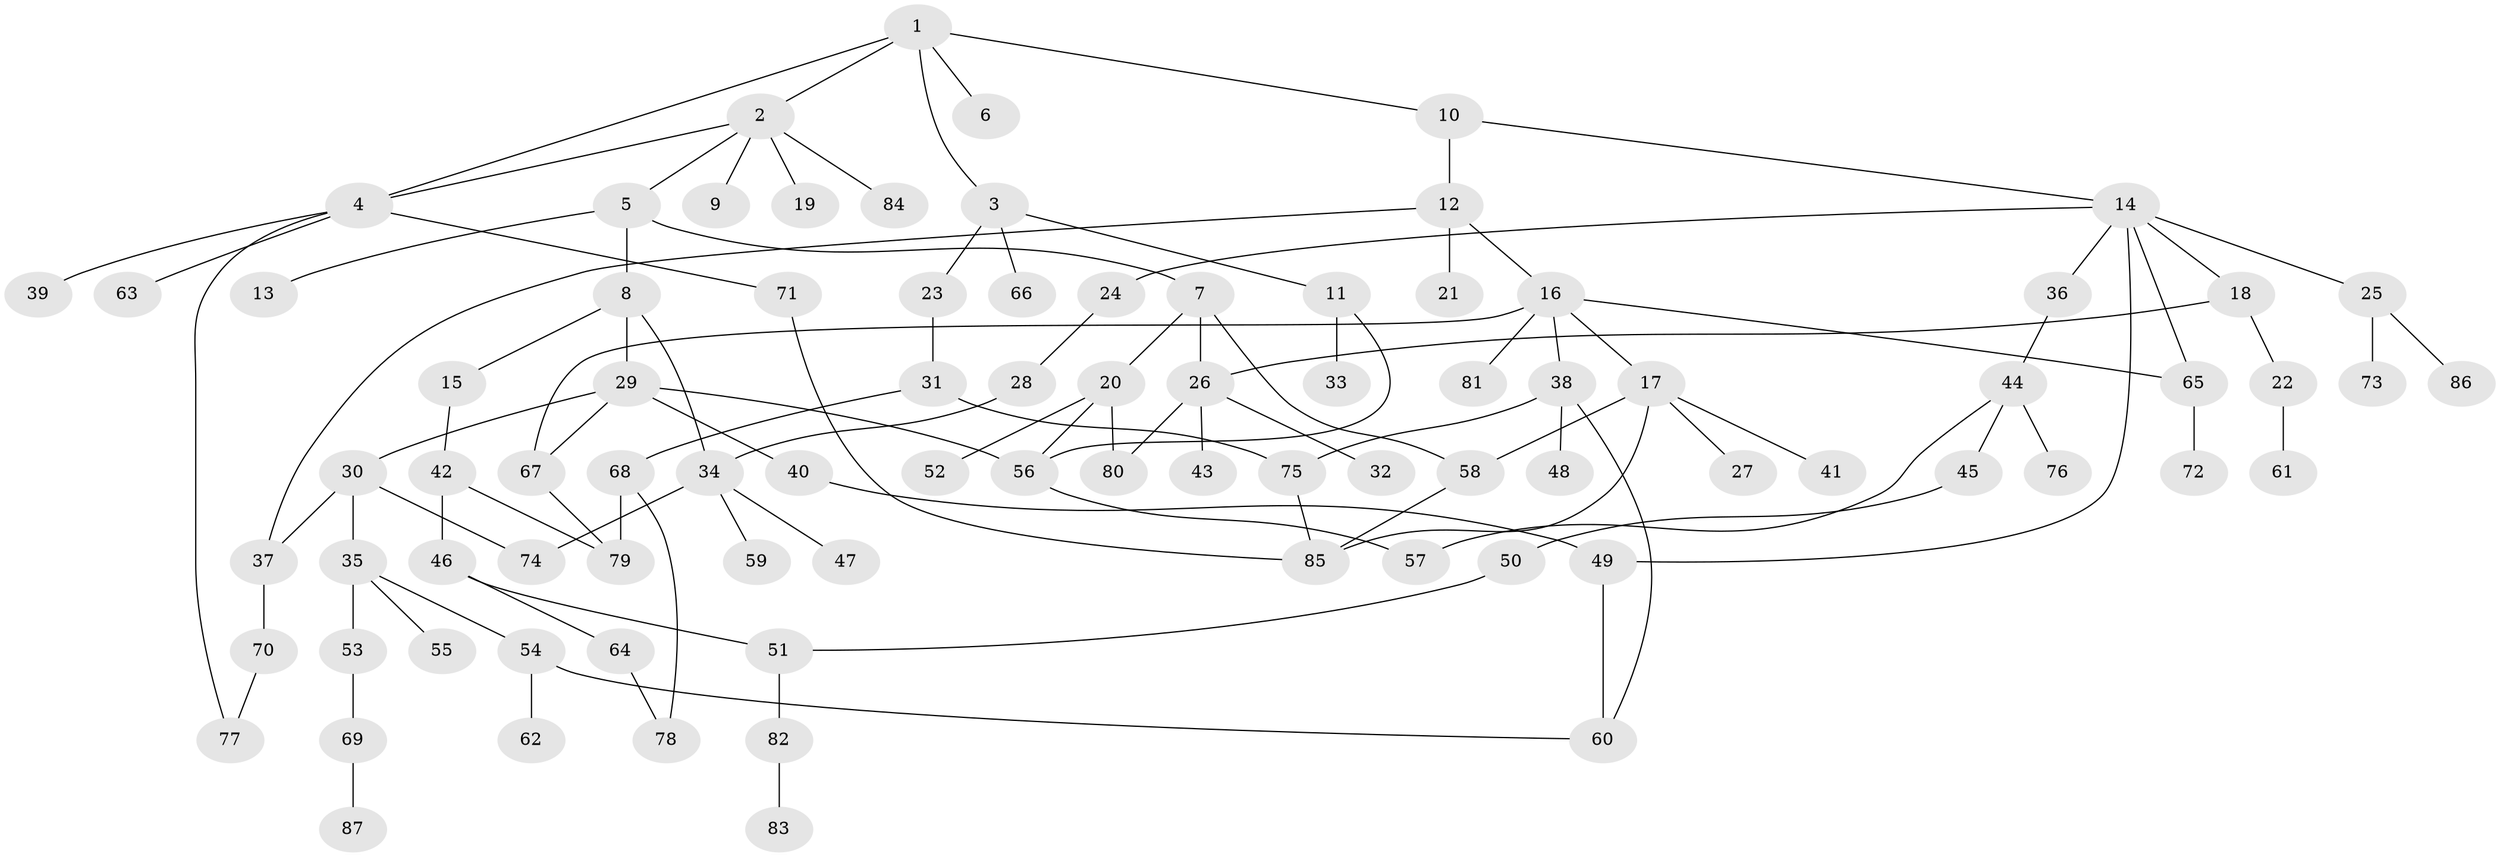 // coarse degree distribution, {5: 0.046511627906976744, 8: 0.09302325581395349, 1: 0.5581395348837209, 4: 0.046511627906976744, 2: 0.16279069767441862, 7: 0.06976744186046512, 3: 0.023255813953488372}
// Generated by graph-tools (version 1.1) at 2025/44/03/04/25 21:44:45]
// undirected, 87 vertices, 110 edges
graph export_dot {
graph [start="1"]
  node [color=gray90,style=filled];
  1;
  2;
  3;
  4;
  5;
  6;
  7;
  8;
  9;
  10;
  11;
  12;
  13;
  14;
  15;
  16;
  17;
  18;
  19;
  20;
  21;
  22;
  23;
  24;
  25;
  26;
  27;
  28;
  29;
  30;
  31;
  32;
  33;
  34;
  35;
  36;
  37;
  38;
  39;
  40;
  41;
  42;
  43;
  44;
  45;
  46;
  47;
  48;
  49;
  50;
  51;
  52;
  53;
  54;
  55;
  56;
  57;
  58;
  59;
  60;
  61;
  62;
  63;
  64;
  65;
  66;
  67;
  68;
  69;
  70;
  71;
  72;
  73;
  74;
  75;
  76;
  77;
  78;
  79;
  80;
  81;
  82;
  83;
  84;
  85;
  86;
  87;
  1 -- 2;
  1 -- 3;
  1 -- 4;
  1 -- 6;
  1 -- 10;
  2 -- 5;
  2 -- 9;
  2 -- 19;
  2 -- 84;
  2 -- 4;
  3 -- 11;
  3 -- 23;
  3 -- 66;
  4 -- 39;
  4 -- 63;
  4 -- 71;
  4 -- 77;
  5 -- 7;
  5 -- 8;
  5 -- 13;
  7 -- 20;
  7 -- 26;
  7 -- 58;
  8 -- 15;
  8 -- 29;
  8 -- 34;
  10 -- 12;
  10 -- 14;
  11 -- 33;
  11 -- 56;
  12 -- 16;
  12 -- 21;
  12 -- 37;
  14 -- 18;
  14 -- 24;
  14 -- 25;
  14 -- 36;
  14 -- 49;
  14 -- 65;
  15 -- 42;
  16 -- 17;
  16 -- 38;
  16 -- 65;
  16 -- 67;
  16 -- 81;
  17 -- 27;
  17 -- 41;
  17 -- 58;
  17 -- 85;
  18 -- 22;
  18 -- 26;
  20 -- 52;
  20 -- 80;
  20 -- 56;
  22 -- 61;
  23 -- 31;
  24 -- 28;
  25 -- 73;
  25 -- 86;
  26 -- 32;
  26 -- 43;
  26 -- 80;
  28 -- 34;
  29 -- 30;
  29 -- 40;
  29 -- 56;
  29 -- 67;
  30 -- 35;
  30 -- 37;
  30 -- 74;
  31 -- 68;
  31 -- 75;
  34 -- 47;
  34 -- 59;
  34 -- 74;
  35 -- 53;
  35 -- 54;
  35 -- 55;
  36 -- 44;
  37 -- 70;
  38 -- 48;
  38 -- 60;
  38 -- 75;
  40 -- 49;
  42 -- 46;
  42 -- 79;
  44 -- 45;
  44 -- 57;
  44 -- 76;
  45 -- 50;
  46 -- 64;
  46 -- 51;
  49 -- 60;
  50 -- 51;
  51 -- 82;
  53 -- 69;
  54 -- 60;
  54 -- 62;
  56 -- 57;
  58 -- 85;
  64 -- 78;
  65 -- 72;
  67 -- 79;
  68 -- 79;
  68 -- 78;
  69 -- 87;
  70 -- 77;
  71 -- 85;
  75 -- 85;
  82 -- 83;
}
